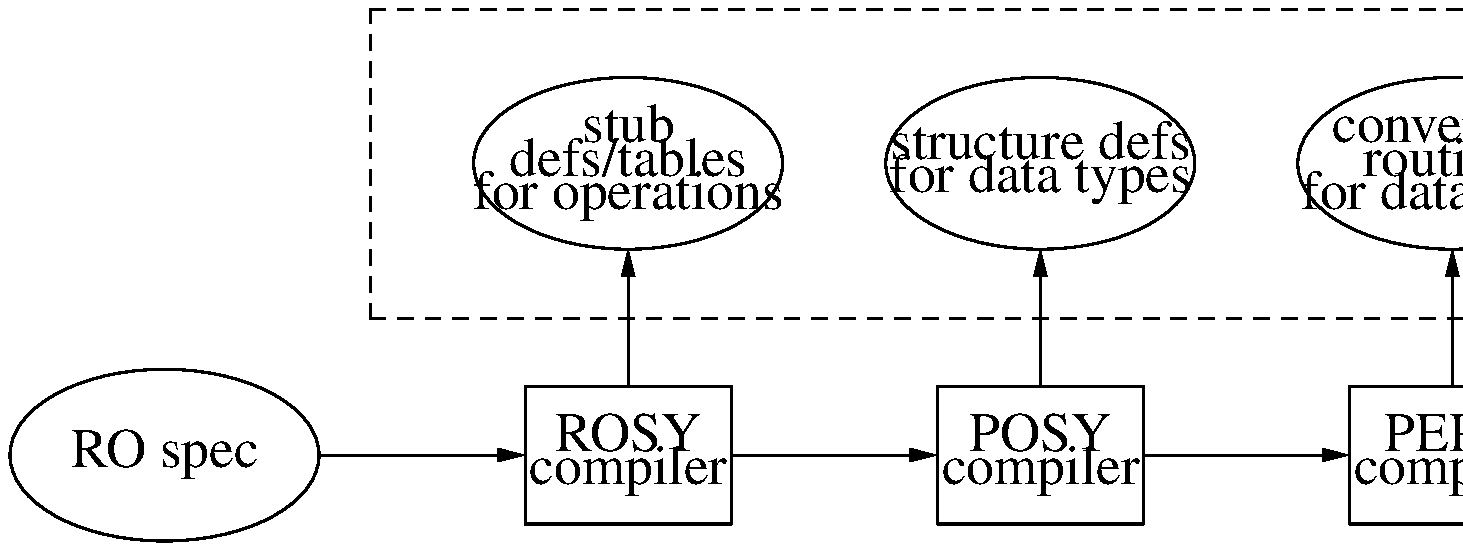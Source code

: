 .PS 8.5i
.ps 20
##
ellipsewid = ellipsewid*3/2
ellipseht = ellipseht*5/4
linewid = linewid*3/2
## figure 10
B1:	ellipse "RO spec"
B2:	box "ROSY" "compiler" \
		with .w at (B1.e.x+linewid, B1.e.y) 
	arrow from B1.e to B2.w
B2a:	ellipse "stub" "defs/tables" "for operations" \
		with .s at (B2.n.x, B2.n.y+lineht)
	arrow from B2.n to B2a.s
##
B3:	box "POSY" "compiler" \
		with .w at (B2.e.x+linewid, B2.e.y) 	
	arrow from B2.e to B3.w
B3a:	ellipse "structure defs" "for data types" \
		with .s at (B3.n.x, B3.n.y+lineht)
	arrow from B3.n to B3a.s
##
B4:	box "PEPY" "compiler" \
		with .w at (B3.e.x+linewid, B3.e.y) 	
	arrow from B3.e to B4.w
B4a:	ellipse "conversion" "routines" "for data types" \
		with .s at (B4.n.x, B4.n.y+lineht)
	arrow from B4.n to B4a.s
##
	box dashed with .nw at (B2a.w.x-linewid/2, B2a.n.y+lineht/2) \
		height ellipseht+boxht width B4a.e.x-B2a.w.x+boxwid
##
.PE
